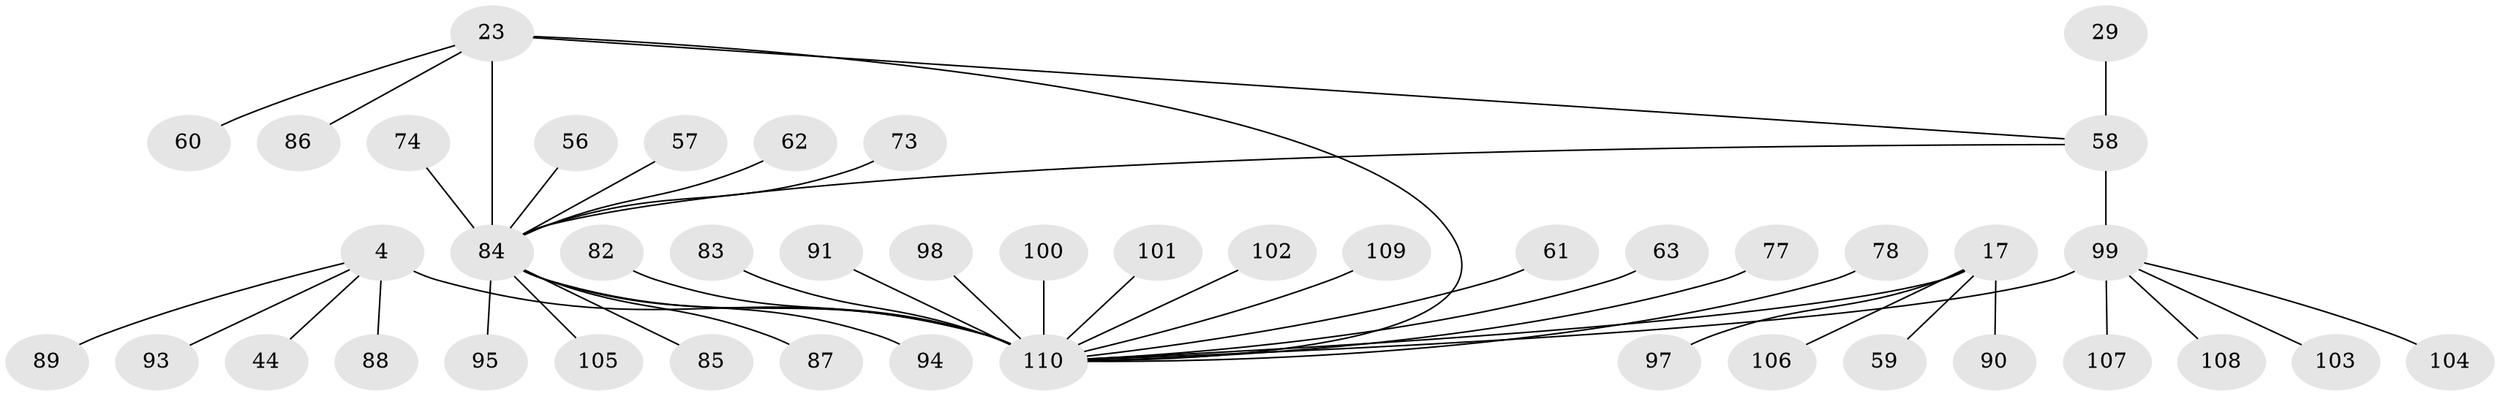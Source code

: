// original degree distribution, {6: 0.07272727272727272, 10: 0.00909090909090909, 7: 0.045454545454545456, 11: 0.00909090909090909, 12: 0.01818181818181818, 9: 0.00909090909090909, 5: 0.01818181818181818, 8: 0.02727272727272727, 14: 0.00909090909090909, 13: 0.00909090909090909, 1: 0.5909090909090909, 3: 0.02727272727272727, 2: 0.15454545454545454}
// Generated by graph-tools (version 1.1) at 2025/58/03/04/25 21:58:23]
// undirected, 44 vertices, 46 edges
graph export_dot {
graph [start="1"]
  node [color=gray90,style=filled];
  4 [super="+1"];
  17 [super="+16"];
  23 [super="+22"];
  29;
  44;
  56;
  57;
  58 [super="+13"];
  59 [super="+50"];
  60;
  61;
  62;
  63;
  73;
  74;
  77;
  78;
  82;
  83;
  84 [super="+66+37+39+41+43+52+64"];
  85;
  86;
  87;
  88;
  89;
  90 [super="+28+71"];
  91;
  93;
  94 [super="+65"];
  95 [super="+47"];
  97;
  98;
  99 [super="+67+34+15+35+48+51+46+80+92"];
  100;
  101;
  102 [super="+69"];
  103 [super="+49"];
  104;
  105;
  106 [super="+81"];
  107;
  108;
  109;
  110 [super="+72+96+20+70"];
  4 -- 89;
  4 -- 93;
  4 -- 88;
  4 -- 44;
  4 -- 110 [weight=6];
  17 -- 97;
  17 -- 90;
  17 -- 59;
  17 -- 106;
  17 -- 110 [weight=6];
  23 -- 60;
  23 -- 86;
  23 -- 84 [weight=6];
  23 -- 110 [weight=2];
  23 -- 58;
  29 -- 58;
  56 -- 84;
  57 -- 84;
  58 -- 99 [weight=6];
  58 -- 84;
  61 -- 110;
  62 -- 84;
  63 -- 110;
  73 -- 84;
  74 -- 84;
  77 -- 110;
  78 -- 110 [weight=2];
  82 -- 110;
  83 -- 110;
  84 -- 105;
  84 -- 110 [weight=10];
  84 -- 87;
  84 -- 95;
  84 -- 85;
  84 -- 94;
  91 -- 110;
  98 -- 110;
  99 -- 103;
  99 -- 104;
  99 -- 107;
  99 -- 108;
  99 -- 110 [weight=3];
  100 -- 110;
  101 -- 110;
  102 -- 110;
  109 -- 110;
}
